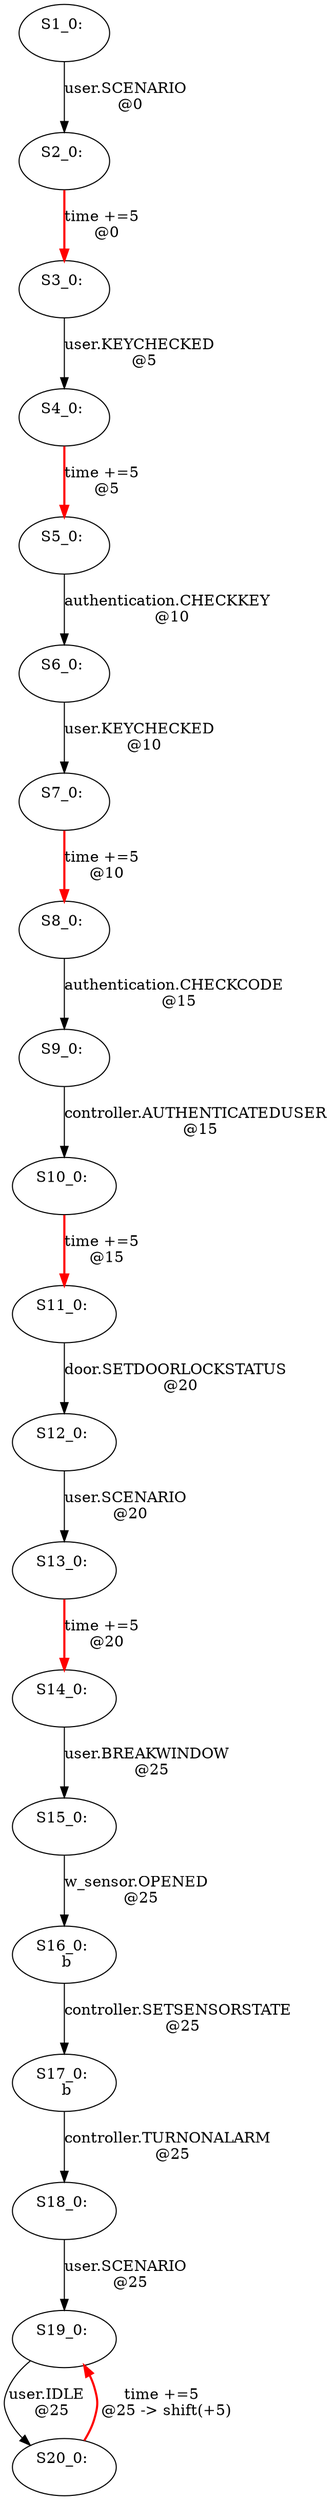 digraph html {
S1_0[label="S1_0: \n "];
S2_0[label="S2_0: \n "];
S3_0[label="S3_0: \n "];
S2_0 -> S3_0[label="time +=5 \n @0", style="bold", color="red"];
S1_0 -> S2_0[label="user.SCENARIO \n @0"];
S4_0[label="S4_0: \n "];
S5_0[label="S5_0: \n "];
S4_0 -> S5_0[label="time +=5 \n @5", style="bold", color="red"];
S3_0 -> S4_0[label="user.KEYCHECKED \n @5"];
S6_0[label="S6_0: \n "];
S5_0 -> S6_0[label="authentication.CHECKKEY \n @10"];
S7_0[label="S7_0: \n "];
S8_0[label="S8_0: \n "];
S7_0 -> S8_0[label="time +=5 \n @10", style="bold", color="red"];
S6_0 -> S7_0[label="user.KEYCHECKED \n @10"];
S9_0[label="S9_0: \n "];
S8_0 -> S9_0[label="authentication.CHECKCODE \n @15"];
S10_0[label="S10_0: \n "];
S11_0[label="S11_0: \n "];
S10_0 -> S11_0[label="time +=5 \n @15", style="bold", color="red"];
S9_0 -> S10_0[label="controller.AUTHENTICATEDUSER \n @15"];
S12_0[label="S12_0: \n "];
S11_0 -> S12_0[label="door.SETDOORLOCKSTATUS \n @20"];
S13_0[label="S13_0: \n "];
S14_0[label="S14_0: \n "];
S13_0 -> S14_0[label="time +=5 \n @20", style="bold", color="red"];
S12_0 -> S13_0[label="user.SCENARIO \n @20"];
S15_0[label="S15_0: \n "];
S14_0 -> S15_0[label="user.BREAKWINDOW \n @25"];
S16_0[label="S16_0: \n b"];
S15_0 -> S16_0[label="w_sensor.OPENED \n @25"];
S17_0[label="S17_0: \n b"];
S16_0 -> S17_0[label="controller.SETSENSORSTATE \n @25"];
S18_0[label="S18_0: \n "];
S17_0 -> S18_0[label="controller.TURNONALARM \n @25"];
S19_0[label="S19_0: \n "];
S18_0 -> S19_0[label="user.SCENARIO \n @25"];
S20_0[label="S20_0: \n "];
S20_0 -> S19_0[label="time +=5 \n @25 -> shift(+5)", style="bold", color="red"];
S19_0 -> S20_0[label="user.IDLE \n @25"];
}